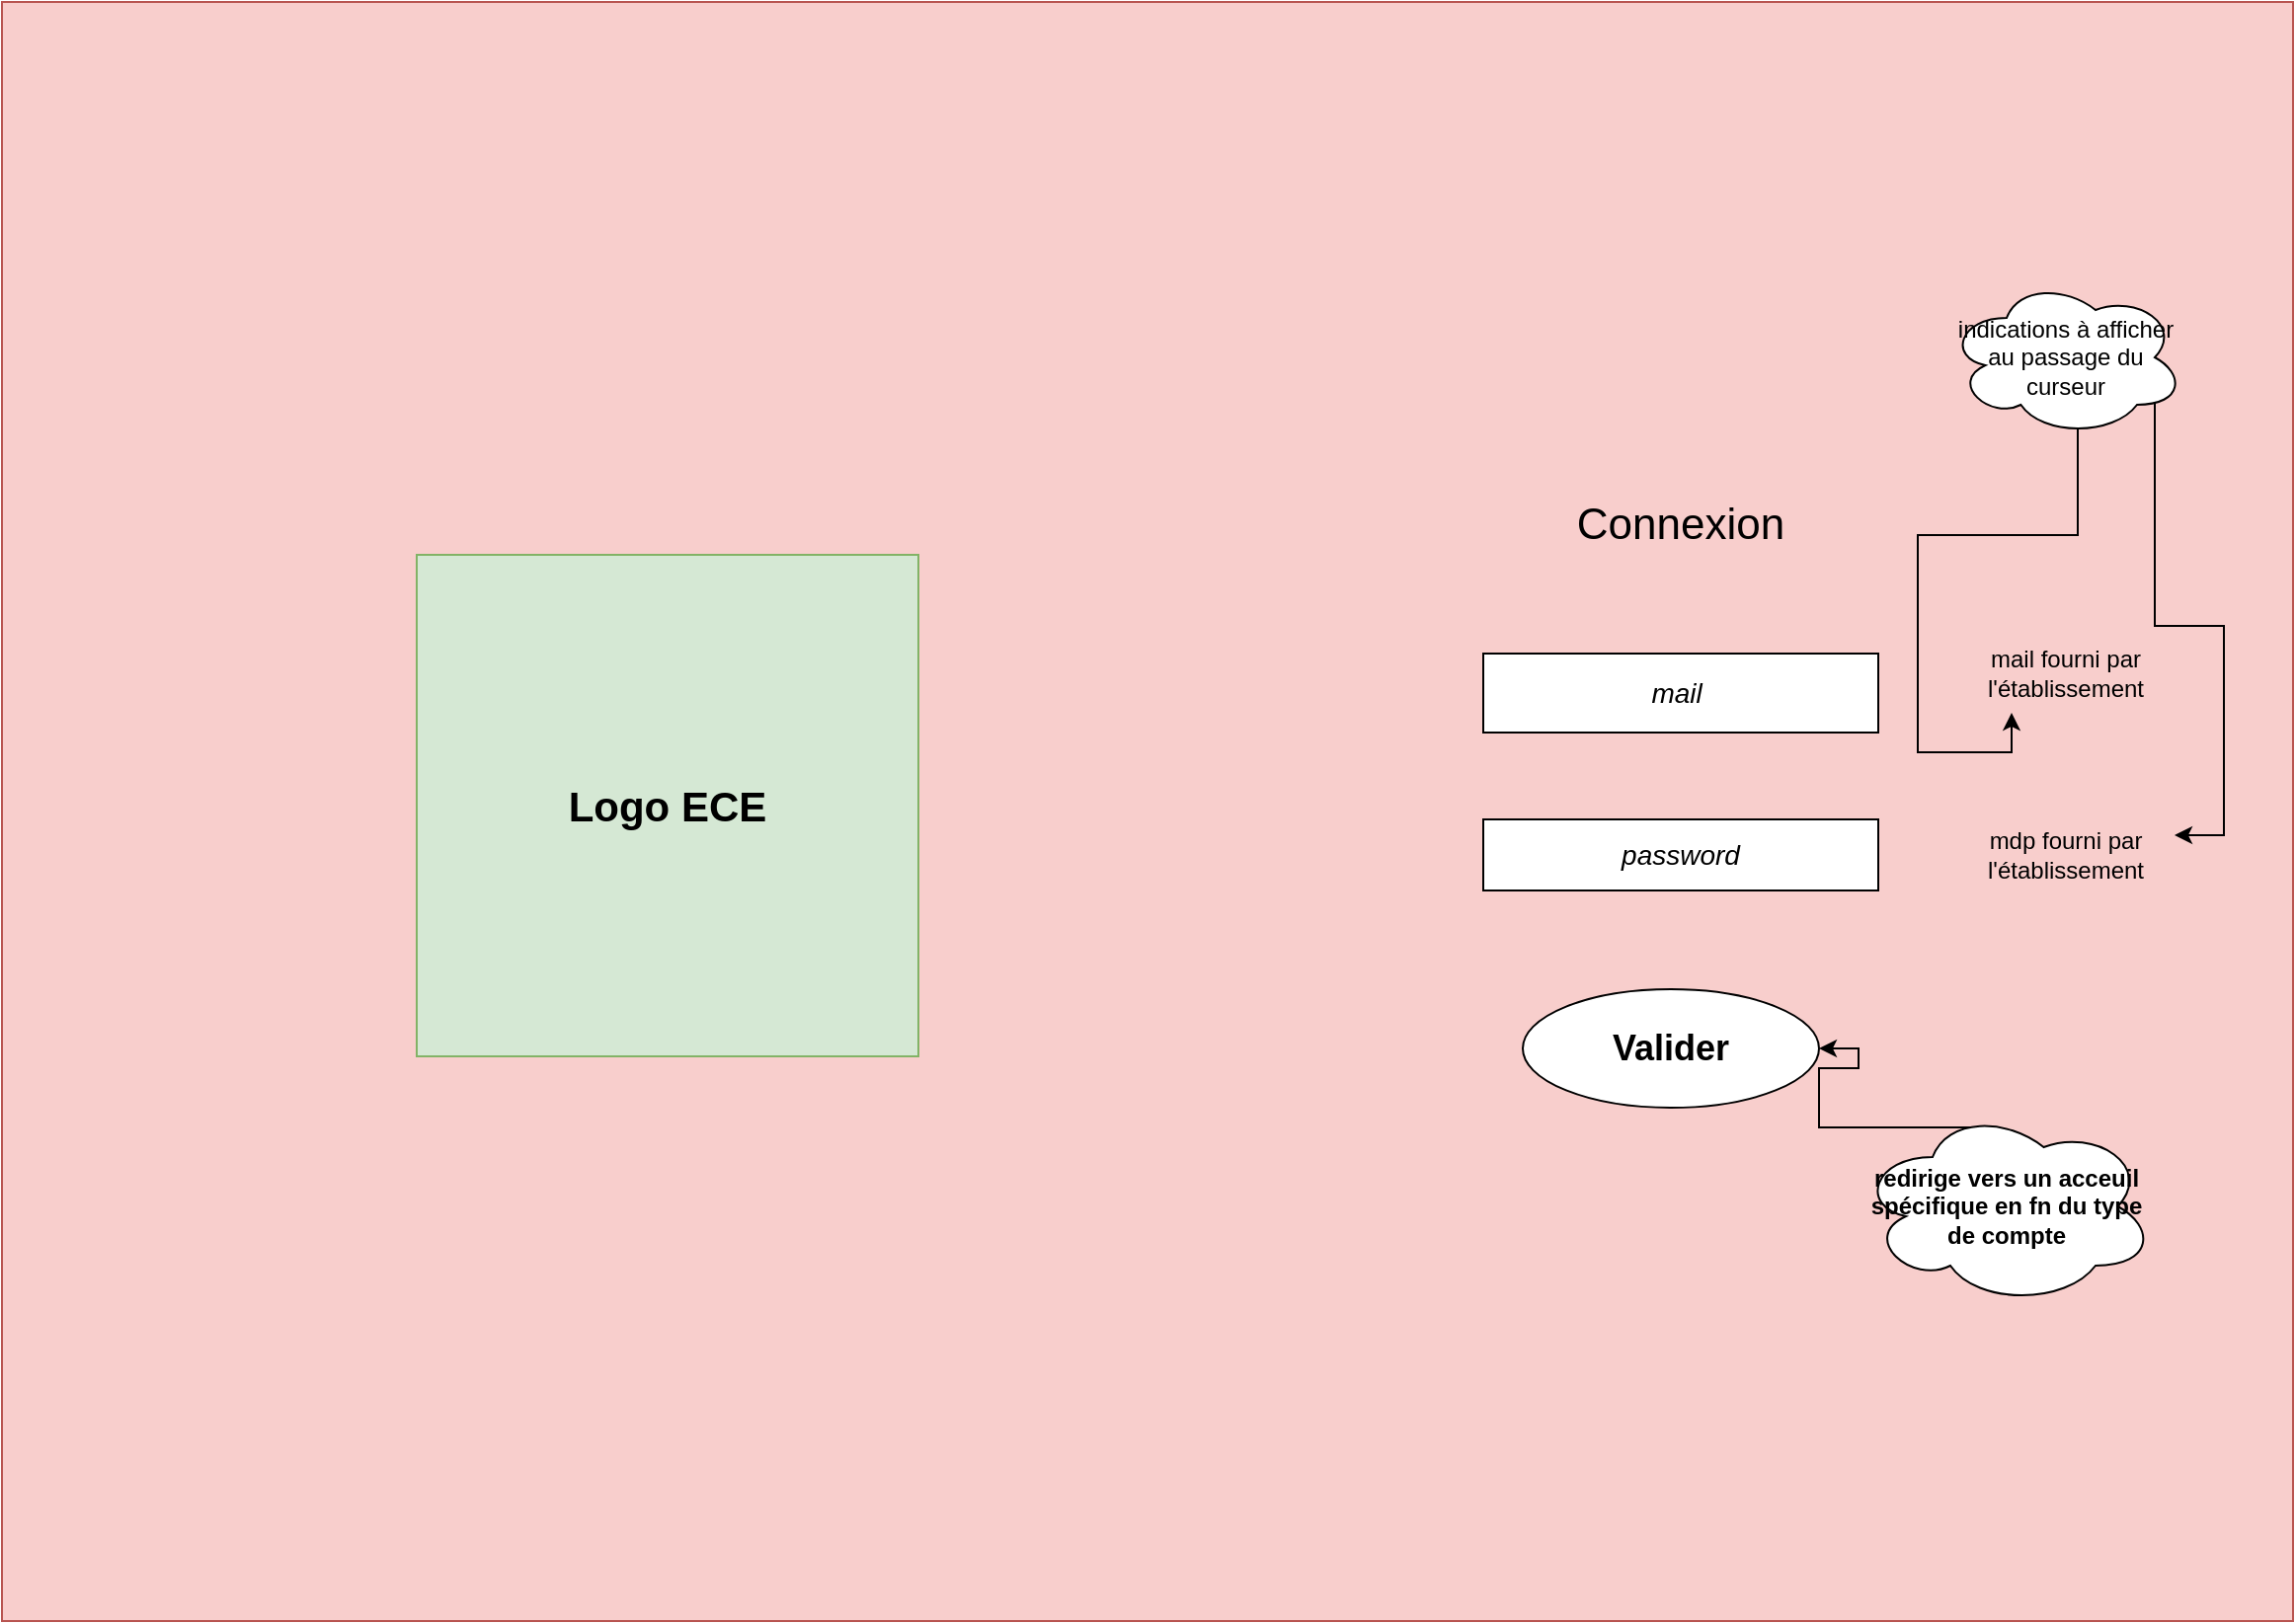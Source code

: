 <mxfile version="12.9.14" type="device"><diagram id="M0iEe4o3XFGIfkgQSDPf" name="Page-1"><mxGraphModel dx="1038" dy="531" grid="1" gridSize="10" guides="1" tooltips="1" connect="1" arrows="1" fold="1" page="1" pageScale="1" pageWidth="1169" pageHeight="827" math="0" shadow="0"><root><mxCell id="0"/><mxCell id="1" parent="0"/><mxCell id="8TpBI-qgzO5ih4aicEvf-4" value="" style="rounded=0;whiteSpace=wrap;html=1;fillColor=#f8cecc;strokeColor=#b85450;" parent="1" vertex="1"><mxGeometry width="1160" height="820" as="geometry"/></mxCell><mxCell id="8TpBI-qgzO5ih4aicEvf-5" value="&lt;font style=&quot;font-size: 21px&quot;&gt;&lt;b&gt;Logo ECE&lt;/b&gt;&lt;/font&gt;" style="whiteSpace=wrap;html=1;aspect=fixed;fillColor=#d5e8d4;strokeColor=#82b366;" parent="1" vertex="1"><mxGeometry x="210" y="280" width="254" height="254" as="geometry"/></mxCell><mxCell id="8TpBI-qgzO5ih4aicEvf-6" value="&lt;font style=&quot;font-size: 14px&quot;&gt;&lt;i&gt;mail&amp;nbsp;&lt;/i&gt;&lt;/font&gt;" style="rounded=0;whiteSpace=wrap;html=1;" parent="1" vertex="1"><mxGeometry x="750" y="330" width="200" height="40" as="geometry"/></mxCell><mxCell id="8TpBI-qgzO5ih4aicEvf-7" value="&lt;font style=&quot;font-size: 14px&quot;&gt;&lt;i&gt;password&lt;/i&gt;&lt;/font&gt;" style="rounded=0;whiteSpace=wrap;html=1;" parent="1" vertex="1"><mxGeometry x="750" y="414" width="200" height="36" as="geometry"/></mxCell><mxCell id="8TpBI-qgzO5ih4aicEvf-8" value="&lt;font style=&quot;font-size: 18px&quot;&gt;&lt;b&gt;Valider&lt;/b&gt;&lt;/font&gt;" style="ellipse;whiteSpace=wrap;html=1;" parent="1" vertex="1"><mxGeometry x="770" y="500" width="150" height="60" as="geometry"/></mxCell><mxCell id="8TpBI-qgzO5ih4aicEvf-9" value="&lt;font style=&quot;font-size: 22px&quot;&gt;Connexion&lt;/font&gt;" style="text;html=1;strokeColor=none;fillColor=none;align=center;verticalAlign=middle;whiteSpace=wrap;rounded=0;" parent="1" vertex="1"><mxGeometry x="795" y="240" width="110" height="50" as="geometry"/></mxCell><mxCell id="8TpBI-qgzO5ih4aicEvf-10" value="mail fourni par l'établissement" style="text;html=1;strokeColor=none;fillColor=none;align=center;verticalAlign=middle;whiteSpace=wrap;rounded=0;" parent="1" vertex="1"><mxGeometry x="990" y="320" width="110" height="40" as="geometry"/></mxCell><mxCell id="8TpBI-qgzO5ih4aicEvf-11" value="mdp fourni par l'établissement" style="text;html=1;strokeColor=none;fillColor=none;align=center;verticalAlign=middle;whiteSpace=wrap;rounded=0;" parent="1" vertex="1"><mxGeometry x="990" y="412" width="110" height="40" as="geometry"/></mxCell><mxCell id="8TpBI-qgzO5ih4aicEvf-17" style="edgeStyle=orthogonalEdgeStyle;rounded=0;orthogonalLoop=1;jettySize=auto;html=1;exitX=0.4;exitY=0.1;exitDx=0;exitDy=0;exitPerimeter=0;entryX=1;entryY=0.5;entryDx=0;entryDy=0;" parent="1" source="8TpBI-qgzO5ih4aicEvf-14" target="8TpBI-qgzO5ih4aicEvf-8" edge="1"><mxGeometry relative="1" as="geometry"/></mxCell><mxCell id="8TpBI-qgzO5ih4aicEvf-14" value="&lt;b&gt;redirige vers un acceuil spécifique en fn du type de compte&lt;/b&gt;" style="ellipse;shape=cloud;whiteSpace=wrap;html=1;" parent="1" vertex="1"><mxGeometry x="940" y="560" width="150" height="100" as="geometry"/></mxCell><mxCell id="8TpBI-qgzO5ih4aicEvf-23" style="edgeStyle=orthogonalEdgeStyle;rounded=0;orthogonalLoop=1;jettySize=auto;html=1;exitX=0.55;exitY=0.95;exitDx=0;exitDy=0;exitPerimeter=0;entryX=0.25;entryY=1;entryDx=0;entryDy=0;" parent="1" source="8TpBI-qgzO5ih4aicEvf-18" target="8TpBI-qgzO5ih4aicEvf-10" edge="1"><mxGeometry relative="1" as="geometry"/></mxCell><mxCell id="8TpBI-qgzO5ih4aicEvf-24" style="edgeStyle=orthogonalEdgeStyle;rounded=0;orthogonalLoop=1;jettySize=auto;html=1;exitX=0.875;exitY=0.5;exitDx=0;exitDy=0;exitPerimeter=0;entryX=1;entryY=0.25;entryDx=0;entryDy=0;" parent="1" source="8TpBI-qgzO5ih4aicEvf-18" target="8TpBI-qgzO5ih4aicEvf-11" edge="1"><mxGeometry relative="1" as="geometry"/></mxCell><mxCell id="8TpBI-qgzO5ih4aicEvf-18" value="indications à afficher au passage du curseur" style="ellipse;shape=cloud;whiteSpace=wrap;html=1;" parent="1" vertex="1"><mxGeometry x="985" y="140" width="120" height="80" as="geometry"/></mxCell></root></mxGraphModel></diagram></mxfile>